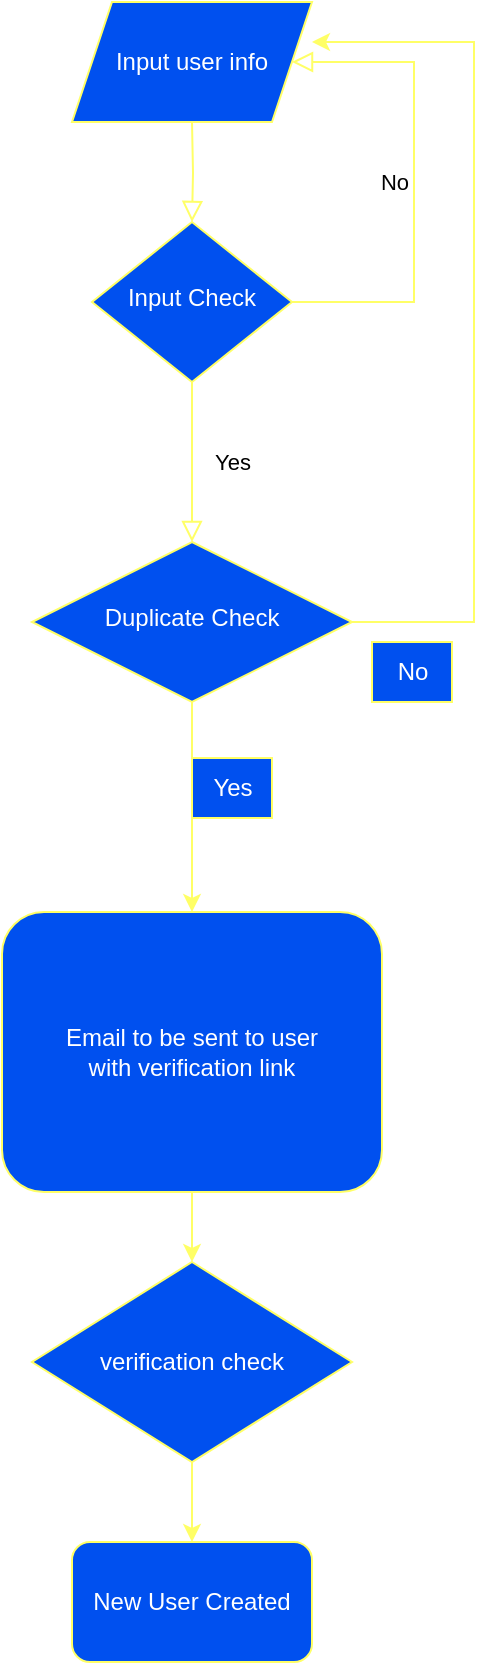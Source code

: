 <mxfile version="21.3.7" type="github">
  <diagram id="C5RBs43oDa-KdzZeNtuy" name="Page-1">
    <mxGraphModel dx="1434" dy="764" grid="1" gridSize="10" guides="1" tooltips="1" connect="1" arrows="1" fold="1" page="1" pageScale="1" pageWidth="827" pageHeight="1169" background="none" math="0" shadow="0">
      <root>
        <mxCell id="WIyWlLk6GJQsqaUBKTNV-0" />
        <mxCell id="WIyWlLk6GJQsqaUBKTNV-1" parent="WIyWlLk6GJQsqaUBKTNV-0" />
        <mxCell id="WIyWlLk6GJQsqaUBKTNV-2" value="" style="rounded=0;html=1;jettySize=auto;orthogonalLoop=1;fontSize=11;endArrow=block;endFill=0;endSize=8;strokeWidth=1;shadow=0;labelBackgroundColor=none;edgeStyle=orthogonalEdgeStyle;fillColor=#0050ef;strokeColor=#FFFF66;" parent="WIyWlLk6GJQsqaUBKTNV-1" target="WIyWlLk6GJQsqaUBKTNV-6" edge="1">
          <mxGeometry relative="1" as="geometry">
            <mxPoint x="365" y="160" as="sourcePoint" />
          </mxGeometry>
        </mxCell>
        <mxCell id="WIyWlLk6GJQsqaUBKTNV-4" value="Yes" style="rounded=0;html=1;jettySize=auto;orthogonalLoop=1;fontSize=11;endArrow=block;endFill=0;endSize=8;strokeWidth=1;shadow=0;labelBackgroundColor=none;edgeStyle=orthogonalEdgeStyle;fillColor=#0050ef;strokeColor=#FFFF66;" parent="WIyWlLk6GJQsqaUBKTNV-1" source="WIyWlLk6GJQsqaUBKTNV-6" target="WIyWlLk6GJQsqaUBKTNV-10" edge="1">
          <mxGeometry y="20" relative="1" as="geometry">
            <mxPoint as="offset" />
          </mxGeometry>
        </mxCell>
        <mxCell id="WIyWlLk6GJQsqaUBKTNV-5" value="No" style="edgeStyle=orthogonalEdgeStyle;rounded=0;html=1;jettySize=auto;orthogonalLoop=1;fontSize=11;endArrow=block;endFill=0;endSize=8;strokeWidth=1;shadow=0;labelBackgroundColor=none;entryX=1;entryY=0.5;entryDx=0;entryDy=0;fillColor=#0050ef;strokeColor=#FFFF66;" parent="WIyWlLk6GJQsqaUBKTNV-1" source="WIyWlLk6GJQsqaUBKTNV-6" target="vwx101ErvJC0YgzUBZ-5-0" edge="1">
          <mxGeometry y="10" relative="1" as="geometry">
            <mxPoint as="offset" />
            <mxPoint x="475" y="130" as="targetPoint" />
            <Array as="points">
              <mxPoint x="476" y="250" />
              <mxPoint x="476" y="130" />
            </Array>
          </mxGeometry>
        </mxCell>
        <mxCell id="WIyWlLk6GJQsqaUBKTNV-6" value="Input Check" style="rhombus;whiteSpace=wrap;html=1;shadow=0;fontFamily=Helvetica;fontSize=12;align=center;strokeWidth=1;spacing=6;spacingTop=-4;fillColor=#0050ef;fontColor=#ffffff;strokeColor=#FFFF66;" parent="WIyWlLk6GJQsqaUBKTNV-1" vertex="1">
          <mxGeometry x="315" y="210" width="100" height="80" as="geometry" />
        </mxCell>
        <mxCell id="vwx101ErvJC0YgzUBZ-5-3" style="edgeStyle=orthogonalEdgeStyle;rounded=0;orthogonalLoop=1;jettySize=auto;html=1;entryX=0.5;entryY=0;entryDx=0;entryDy=0;fillColor=#0050ef;strokeColor=#FFFF66;" edge="1" parent="WIyWlLk6GJQsqaUBKTNV-1" source="WIyWlLk6GJQsqaUBKTNV-10" target="WIyWlLk6GJQsqaUBKTNV-11">
          <mxGeometry relative="1" as="geometry" />
        </mxCell>
        <mxCell id="vwx101ErvJC0YgzUBZ-5-5" style="edgeStyle=orthogonalEdgeStyle;rounded=0;orthogonalLoop=1;jettySize=auto;html=1;fillColor=#0050ef;strokeColor=#FFFF66;" edge="1" parent="WIyWlLk6GJQsqaUBKTNV-1" source="WIyWlLk6GJQsqaUBKTNV-10">
          <mxGeometry relative="1" as="geometry">
            <mxPoint x="425" y="120" as="targetPoint" />
            <Array as="points">
              <mxPoint x="506" y="410" />
            </Array>
          </mxGeometry>
        </mxCell>
        <mxCell id="WIyWlLk6GJQsqaUBKTNV-10" value="Duplicate Check" style="rhombus;whiteSpace=wrap;html=1;shadow=0;fontFamily=Helvetica;fontSize=12;align=center;strokeWidth=1;spacing=6;spacingTop=-4;fillColor=#0050ef;fontColor=#ffffff;strokeColor=#FFFF66;" parent="WIyWlLk6GJQsqaUBKTNV-1" vertex="1">
          <mxGeometry x="285" y="370" width="160" height="80" as="geometry" />
        </mxCell>
        <mxCell id="vwx101ErvJC0YgzUBZ-5-8" style="edgeStyle=orthogonalEdgeStyle;rounded=0;orthogonalLoop=1;jettySize=auto;html=1;entryX=0.5;entryY=0;entryDx=0;entryDy=0;fillColor=#0050ef;strokeColor=#FFFF66;" edge="1" parent="WIyWlLk6GJQsqaUBKTNV-1" source="WIyWlLk6GJQsqaUBKTNV-11" target="vwx101ErvJC0YgzUBZ-5-7">
          <mxGeometry relative="1" as="geometry" />
        </mxCell>
        <mxCell id="WIyWlLk6GJQsqaUBKTNV-11" value="Email to be sent to user &lt;br&gt;with verification link" style="rounded=1;whiteSpace=wrap;html=1;fontSize=12;glass=0;strokeWidth=1;shadow=0;fillColor=#0050ef;fontColor=#ffffff;strokeColor=#FFFF66;" parent="WIyWlLk6GJQsqaUBKTNV-1" vertex="1">
          <mxGeometry x="270" y="555" width="190" height="140" as="geometry" />
        </mxCell>
        <mxCell id="vwx101ErvJC0YgzUBZ-5-0" value="Input user info" style="shape=parallelogram;perimeter=parallelogramPerimeter;whiteSpace=wrap;html=1;fixedSize=1;fillColor=#0050ef;fontColor=#ffffff;strokeColor=#FFFF66;" vertex="1" parent="WIyWlLk6GJQsqaUBKTNV-1">
          <mxGeometry x="305" y="100" width="120" height="60" as="geometry" />
        </mxCell>
        <mxCell id="vwx101ErvJC0YgzUBZ-5-4" value="Yes" style="text;html=1;align=center;verticalAlign=middle;resizable=0;points=[];autosize=1;strokeColor=#FFFF66;fillColor=#0050ef;fontColor=#ffffff;" vertex="1" parent="WIyWlLk6GJQsqaUBKTNV-1">
          <mxGeometry x="365" y="478" width="40" height="30" as="geometry" />
        </mxCell>
        <mxCell id="vwx101ErvJC0YgzUBZ-5-6" value="No&lt;br&gt;" style="text;html=1;align=center;verticalAlign=middle;resizable=0;points=[];autosize=1;strokeColor=#FFFF66;fillColor=#0050ef;fontColor=#ffffff;" vertex="1" parent="WIyWlLk6GJQsqaUBKTNV-1">
          <mxGeometry x="455" y="420" width="40" height="30" as="geometry" />
        </mxCell>
        <mxCell id="vwx101ErvJC0YgzUBZ-5-9" style="edgeStyle=orthogonalEdgeStyle;rounded=0;orthogonalLoop=1;jettySize=auto;html=1;fillColor=#0050ef;strokeColor=#FFFF66;" edge="1" parent="WIyWlLk6GJQsqaUBKTNV-1" source="vwx101ErvJC0YgzUBZ-5-7">
          <mxGeometry relative="1" as="geometry">
            <mxPoint x="365" y="870" as="targetPoint" />
          </mxGeometry>
        </mxCell>
        <mxCell id="vwx101ErvJC0YgzUBZ-5-7" value="verification check" style="rhombus;whiteSpace=wrap;html=1;fillColor=#0050ef;fontColor=#ffffff;strokeColor=#FFFF66;" vertex="1" parent="WIyWlLk6GJQsqaUBKTNV-1">
          <mxGeometry x="285" y="730" width="160" height="100" as="geometry" />
        </mxCell>
        <mxCell id="vwx101ErvJC0YgzUBZ-5-10" value="New User Created" style="rounded=1;whiteSpace=wrap;html=1;fillColor=#0050ef;fontColor=#ffffff;strokeColor=#FFFF66;" vertex="1" parent="WIyWlLk6GJQsqaUBKTNV-1">
          <mxGeometry x="305" y="870" width="120" height="60" as="geometry" />
        </mxCell>
      </root>
    </mxGraphModel>
  </diagram>
</mxfile>
